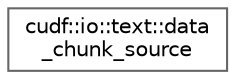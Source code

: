 digraph "类继承关系图"
{
 // LATEX_PDF_SIZE
  bgcolor="transparent";
  edge [fontname=Helvetica,fontsize=10,labelfontname=Helvetica,labelfontsize=10];
  node [fontname=Helvetica,fontsize=10,shape=box,height=0.2,width=0.4];
  rankdir="LR";
  Node0 [id="Node000000",label="cudf::io::text::data\l_chunk_source",height=0.2,width=0.4,color="grey40", fillcolor="white", style="filled",URL="$classcudf_1_1io_1_1text_1_1data__chunk__source.html",tooltip="a data source capable of creating a reader which can produce views of the data source in device memor..."];
}
